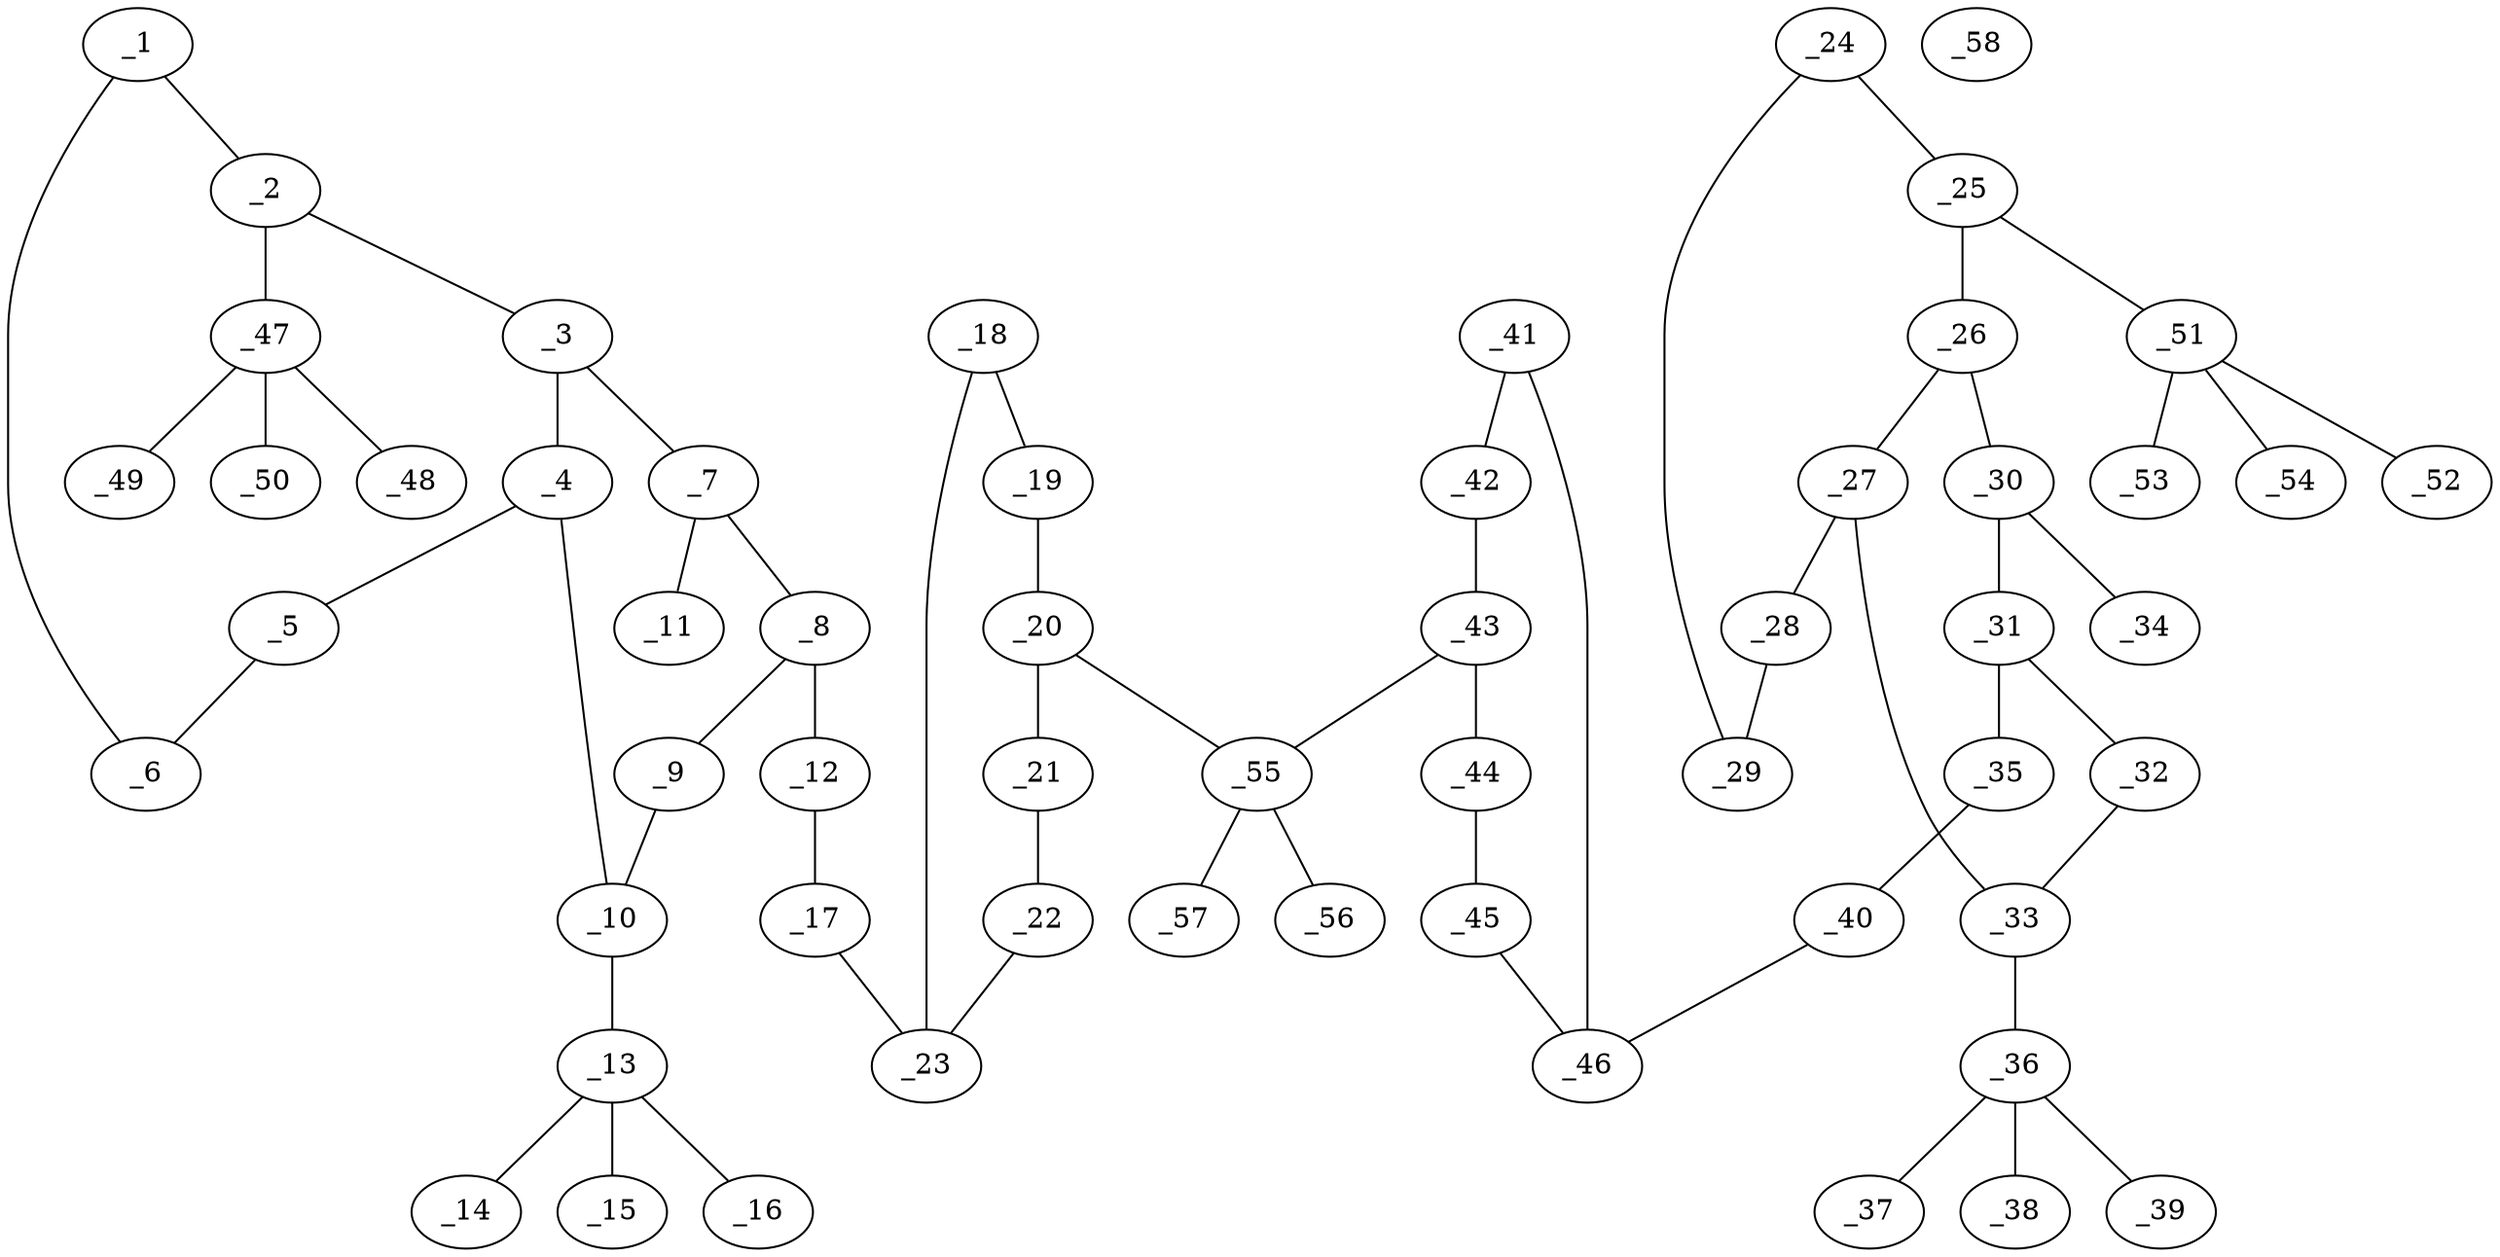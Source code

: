 graph molid642655 {
	_1	 [charge=0,
		chem=1,
		symbol="C  ",
		x="19.4545",
		y=2];
	_2	 [charge=0,
		chem=1,
		symbol="C  ",
		x="18.5885",
		y="1.5"];
	_1 -- _2	 [valence=1];
	_6	 [charge=0,
		chem=1,
		symbol="C  ",
		x="19.4545",
		y=3];
	_1 -- _6	 [valence=2];
	_3	 [charge=0,
		chem=1,
		symbol="C  ",
		x="17.7224",
		y=2];
	_2 -- _3	 [valence=2];
	_47	 [charge=0,
		chem=5,
		symbol="S  ",
		x="18.5885",
		y="0.5"];
	_2 -- _47	 [valence=1];
	_4	 [charge=0,
		chem=1,
		symbol="C  ",
		x="17.7224",
		y=3];
	_3 -- _4	 [valence=1];
	_7	 [charge=0,
		chem=1,
		symbol="C  ",
		x="16.8564",
		y="1.5"];
	_3 -- _7	 [valence=1];
	_5	 [charge=0,
		chem=1,
		symbol="C  ",
		x="18.5885",
		y="3.5"];
	_4 -- _5	 [valence=2];
	_10	 [charge=0,
		chem=1,
		symbol="C  ",
		x="16.8564",
		y="3.5"];
	_4 -- _10	 [valence=1];
	_5 -- _6	 [valence=1];
	_8	 [charge=0,
		chem=1,
		symbol="C  ",
		x="15.9904",
		y=2];
	_7 -- _8	 [valence=2];
	_11	 [charge=0,
		chem=4,
		symbol="N  ",
		x="16.8564",
		y="0.5"];
	_7 -- _11	 [valence=1];
	_9	 [charge=0,
		chem=1,
		symbol="C  ",
		x="15.9904",
		y=3];
	_8 -- _9	 [valence=1];
	_12	 [charge=0,
		chem=4,
		symbol="N  ",
		x="15.1244",
		y="1.5"];
	_8 -- _12	 [valence=1];
	_9 -- _10	 [valence=2];
	_13	 [charge=0,
		chem=5,
		symbol="S  ",
		x="16.8564",
		y="4.5"];
	_10 -- _13	 [valence=1];
	_17	 [charge=0,
		chem=4,
		symbol="N  ",
		x="14.2583",
		y=2];
	_12 -- _17	 [valence=2];
	_14	 [charge=0,
		chem=2,
		symbol="O  ",
		x="16.8564",
		y="5.5"];
	_13 -- _14	 [valence=2];
	_15	 [charge=0,
		chem=2,
		symbol="O  ",
		x="17.8564",
		y="4.5"];
	_13 -- _15	 [valence=2];
	_16	 [charge=0,
		chem=2,
		symbol="O  ",
		x="15.8564",
		y="4.5"];
	_13 -- _16	 [valence=1];
	_23	 [charge=0,
		chem=1,
		symbol="C  ",
		x="13.3923",
		y="1.5"];
	_17 -- _23	 [valence=1];
	_18	 [charge=0,
		chem=1,
		symbol="C  ",
		x="12.5263",
		y=2];
	_19	 [charge=0,
		chem=1,
		symbol="C  ",
		x="11.6603",
		y="1.5"];
	_18 -- _19	 [valence=2];
	_18 -- _23	 [valence=1];
	_20	 [charge=0,
		chem=1,
		symbol="C  ",
		x="11.6603",
		y="0.5"];
	_19 -- _20	 [valence=1];
	_21	 [charge=0,
		chem=1,
		symbol="C  ",
		x="12.5263",
		y=0];
	_20 -- _21	 [valence=2];
	_55	 [charge=0,
		chem=5,
		symbol="S  ",
		x="10.7942",
		y=0];
	_20 -- _55	 [valence=1];
	_22	 [charge=0,
		chem=1,
		symbol="C  ",
		x="13.3923",
		y="0.5"];
	_21 -- _22	 [valence=1];
	_22 -- _23	 [valence=2];
	_24	 [charge=0,
		chem=1,
		symbol="C  ",
		x="2.134",
		y="-2"];
	_25	 [charge=0,
		chem=1,
		symbol="C  ",
		x=3,
		y="-1.5"];
	_24 -- _25	 [valence=2];
	_29	 [charge=0,
		chem=1,
		symbol="C  ",
		x="2.134",
		y="-3"];
	_24 -- _29	 [valence=1];
	_26	 [charge=0,
		chem=1,
		symbol="C  ",
		x="3.866",
		y="-2"];
	_25 -- _26	 [valence=1];
	_51	 [charge=0,
		chem=5,
		symbol="S  ",
		x=3,
		y="-0.5"];
	_25 -- _51	 [valence=1];
	_27	 [charge=0,
		chem=1,
		symbol="C  ",
		x="3.866",
		y="-3"];
	_26 -- _27	 [valence=1];
	_30	 [charge=0,
		chem=1,
		symbol="C  ",
		x="4.732",
		y="-1.5"];
	_26 -- _30	 [valence=2];
	_28	 [charge=0,
		chem=1,
		symbol="C  ",
		x=3,
		y="-3.5"];
	_27 -- _28	 [valence=1];
	_33	 [charge=0,
		chem=1,
		symbol="C  ",
		x="4.732",
		y="-3.5"];
	_27 -- _33	 [valence=2];
	_28 -- _29	 [valence=2];
	_31	 [charge=0,
		chem=1,
		symbol="C  ",
		x="5.5981",
		y="-2"];
	_30 -- _31	 [valence=1];
	_34	 [charge=0,
		chem=4,
		symbol="N  ",
		x="4.732",
		y="-0.5"];
	_30 -- _34	 [valence=1];
	_32	 [charge=0,
		chem=1,
		symbol="C  ",
		x="5.5981",
		y="-3"];
	_31 -- _32	 [valence=2];
	_35	 [charge=0,
		chem=4,
		symbol="N  ",
		x="6.4641",
		y="-1.5"];
	_31 -- _35	 [valence=1];
	_32 -- _33	 [valence=1];
	_36	 [charge=0,
		chem=5,
		symbol="S  ",
		x="4.732",
		y="-4.5"];
	_33 -- _36	 [valence=1];
	_40	 [charge=0,
		chem=4,
		symbol="N  ",
		x="7.3301",
		y="-2"];
	_35 -- _40	 [valence=2];
	_37	 [charge=0,
		chem=2,
		symbol="O  ",
		x="4.732",
		y="-5.5"];
	_36 -- _37	 [valence=2];
	_38	 [charge=0,
		chem=2,
		symbol="O  ",
		x="3.732",
		y="-4.5"];
	_36 -- _38	 [valence=2];
	_39	 [charge=0,
		chem=2,
		symbol="O  ",
		x="5.732",
		y="-4.5"];
	_36 -- _39	 [valence=1];
	_46	 [charge=0,
		chem=1,
		symbol="C  ",
		x="8.1961",
		y="-1.5"];
	_40 -- _46	 [valence=1];
	_41	 [charge=0,
		chem=1,
		symbol="C  ",
		x="9.0622",
		y="-2"];
	_42	 [charge=0,
		chem=1,
		symbol="C  ",
		x="9.9282",
		y="-1.5"];
	_41 -- _42	 [valence=2];
	_41 -- _46	 [valence=1];
	_43	 [charge=0,
		chem=1,
		symbol="C  ",
		x="9.9282",
		y="-0.5"];
	_42 -- _43	 [valence=1];
	_44	 [charge=0,
		chem=1,
		symbol="C  ",
		x="9.0622",
		y=0];
	_43 -- _44	 [valence=2];
	_43 -- _55	 [valence=1];
	_45	 [charge=0,
		chem=1,
		symbol="C  ",
		x="8.1962",
		y="-0.5"];
	_44 -- _45	 [valence=1];
	_45 -- _46	 [valence=2];
	_48	 [charge=0,
		chem=2,
		symbol="O  ",
		x="18.5885",
		y="-0.5"];
	_47 -- _48	 [valence=2];
	_49	 [charge=0,
		chem=2,
		symbol="O  ",
		x="17.5885",
		y="0.5"];
	_47 -- _49	 [valence=2];
	_50	 [charge=0,
		chem=2,
		symbol="O  ",
		x="19.5885",
		y="0.5"];
	_47 -- _50	 [valence=1];
	_52	 [charge=0,
		chem=2,
		symbol="O  ",
		x=3,
		y="0.5"];
	_51 -- _52	 [valence=2];
	_53	 [charge=0,
		chem=2,
		symbol="O  ",
		x=4,
		y="-0.5"];
	_51 -- _53	 [valence=2];
	_54	 [charge=0,
		chem=2,
		symbol="O  ",
		x=2,
		y="-0.5"];
	_51 -- _54	 [valence=1];
	_56	 [charge=0,
		chem=2,
		symbol="O  ",
		x="11.2942",
		y="-0.866"];
	_55 -- _56	 [valence=2];
	_57	 [charge=0,
		chem=2,
		symbol="O  ",
		x="10.2942",
		y="0.866"];
	_55 -- _57	 [valence=2];
	_58	 [charge=0,
		chem=29,
		symbol="Na ",
		x="21.5885",
		y=0];
}

